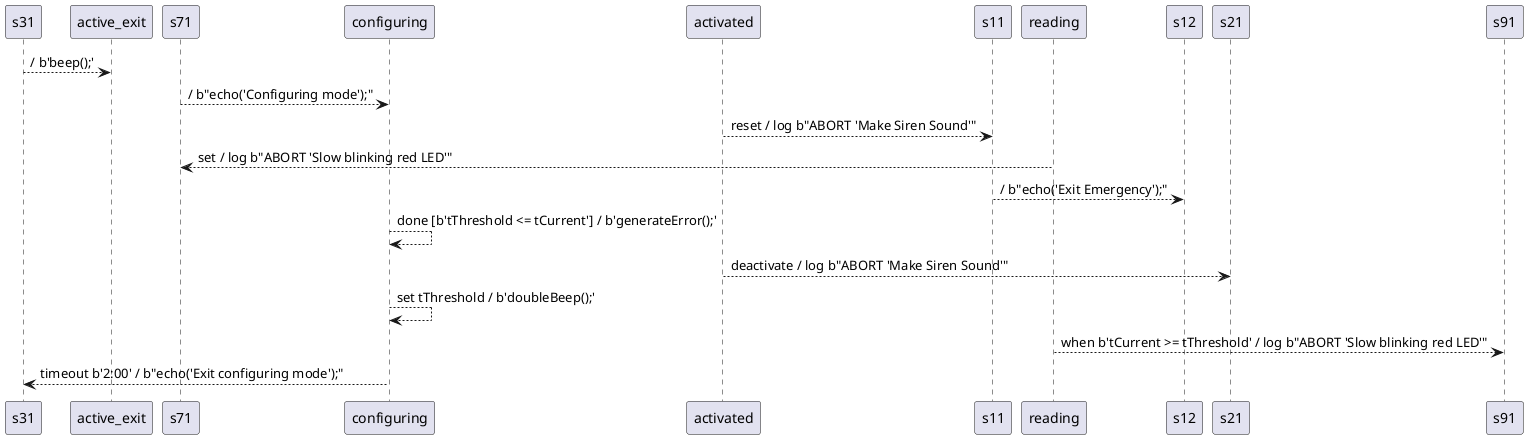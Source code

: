 @startuml


s31  --->  active_exit : / b'beep();'
s71  --->  configuring : / b"echo('Configuring mode');"
activated  --->  s11 : reset / log b"ABORT 'Make Siren Sound'"
reading  --->  s71 : set / log b"ABORT 'Slow blinking red LED'"
s11  --->  s12 : / b"echo('Exit Emergency');"
configuring  --->  configuring : done [b'tThreshold <= tCurrent'] / b'generateError();'
activated  --->  s21 : deactivate / log b"ABORT 'Make Siren Sound'"
configuring  --->  configuring : set tThreshold / b'doubleBeep();'
reading  --->  s91 : when b'tCurrent >= tThreshold' / log b"ABORT 'Slow blinking red LED'"
configuring  --->  s31 : timeout b'2:00' / b"echo('Exit configuring mode');"

@enduml
